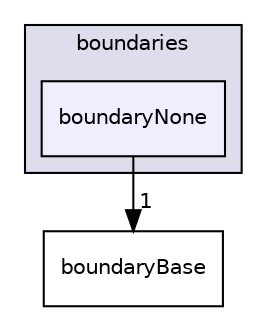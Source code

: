 digraph "src/phasicFlow/structuredData/boundaries/boundaryNone" {
  compound=true
  node [ fontsize="10", fontname="Helvetica"];
  edge [ labelfontsize="10", labelfontname="Helvetica"];
  subgraph clusterdir_dc531f97377dc219e71eb46f0568c94b {
    graph [ bgcolor="#ddddee", pencolor="black", label="boundaries" fontname="Helvetica", fontsize="10", URL="dir_dc531f97377dc219e71eb46f0568c94b.html"]
  dir_0ca6f894a7e7dcbe01e24f0984d5cc23 [shape=box, label="boundaryNone", style="filled", fillcolor="#eeeeff", pencolor="black", URL="dir_0ca6f894a7e7dcbe01e24f0984d5cc23.html"];
  }
  dir_7b661e32adcc91095d98430cbd3c38a1 [shape=box label="boundaryBase" URL="dir_7b661e32adcc91095d98430cbd3c38a1.html"];
  dir_0ca6f894a7e7dcbe01e24f0984d5cc23->dir_7b661e32adcc91095d98430cbd3c38a1 [headlabel="1", labeldistance=1.5 headhref="dir_000143_000141.html"];
}
